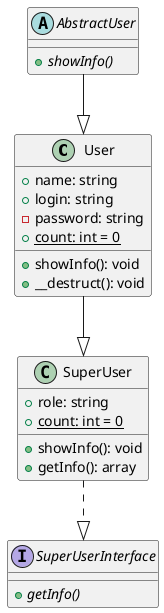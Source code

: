@startuml lab1

    class User {
        +name: string
        +login: string
        -password: string  
        +{static} count: int = 0   
        +showInfo(): void
        +__destruct(): void
    }

    class SuperUser {
        +role: string
        +{static} count: int = 0
        +showInfo(): void
        +getInfo(): array
    }

    interface SuperUserInterface {
        +{abstract} getInfo()
    }

    abstract class AbstractUser {
        +{abstract} showInfo()
    }

    AbstractUser --|> User
    User --|> SuperUser
    SuperUser ..|> SuperUserInterface

@enduml